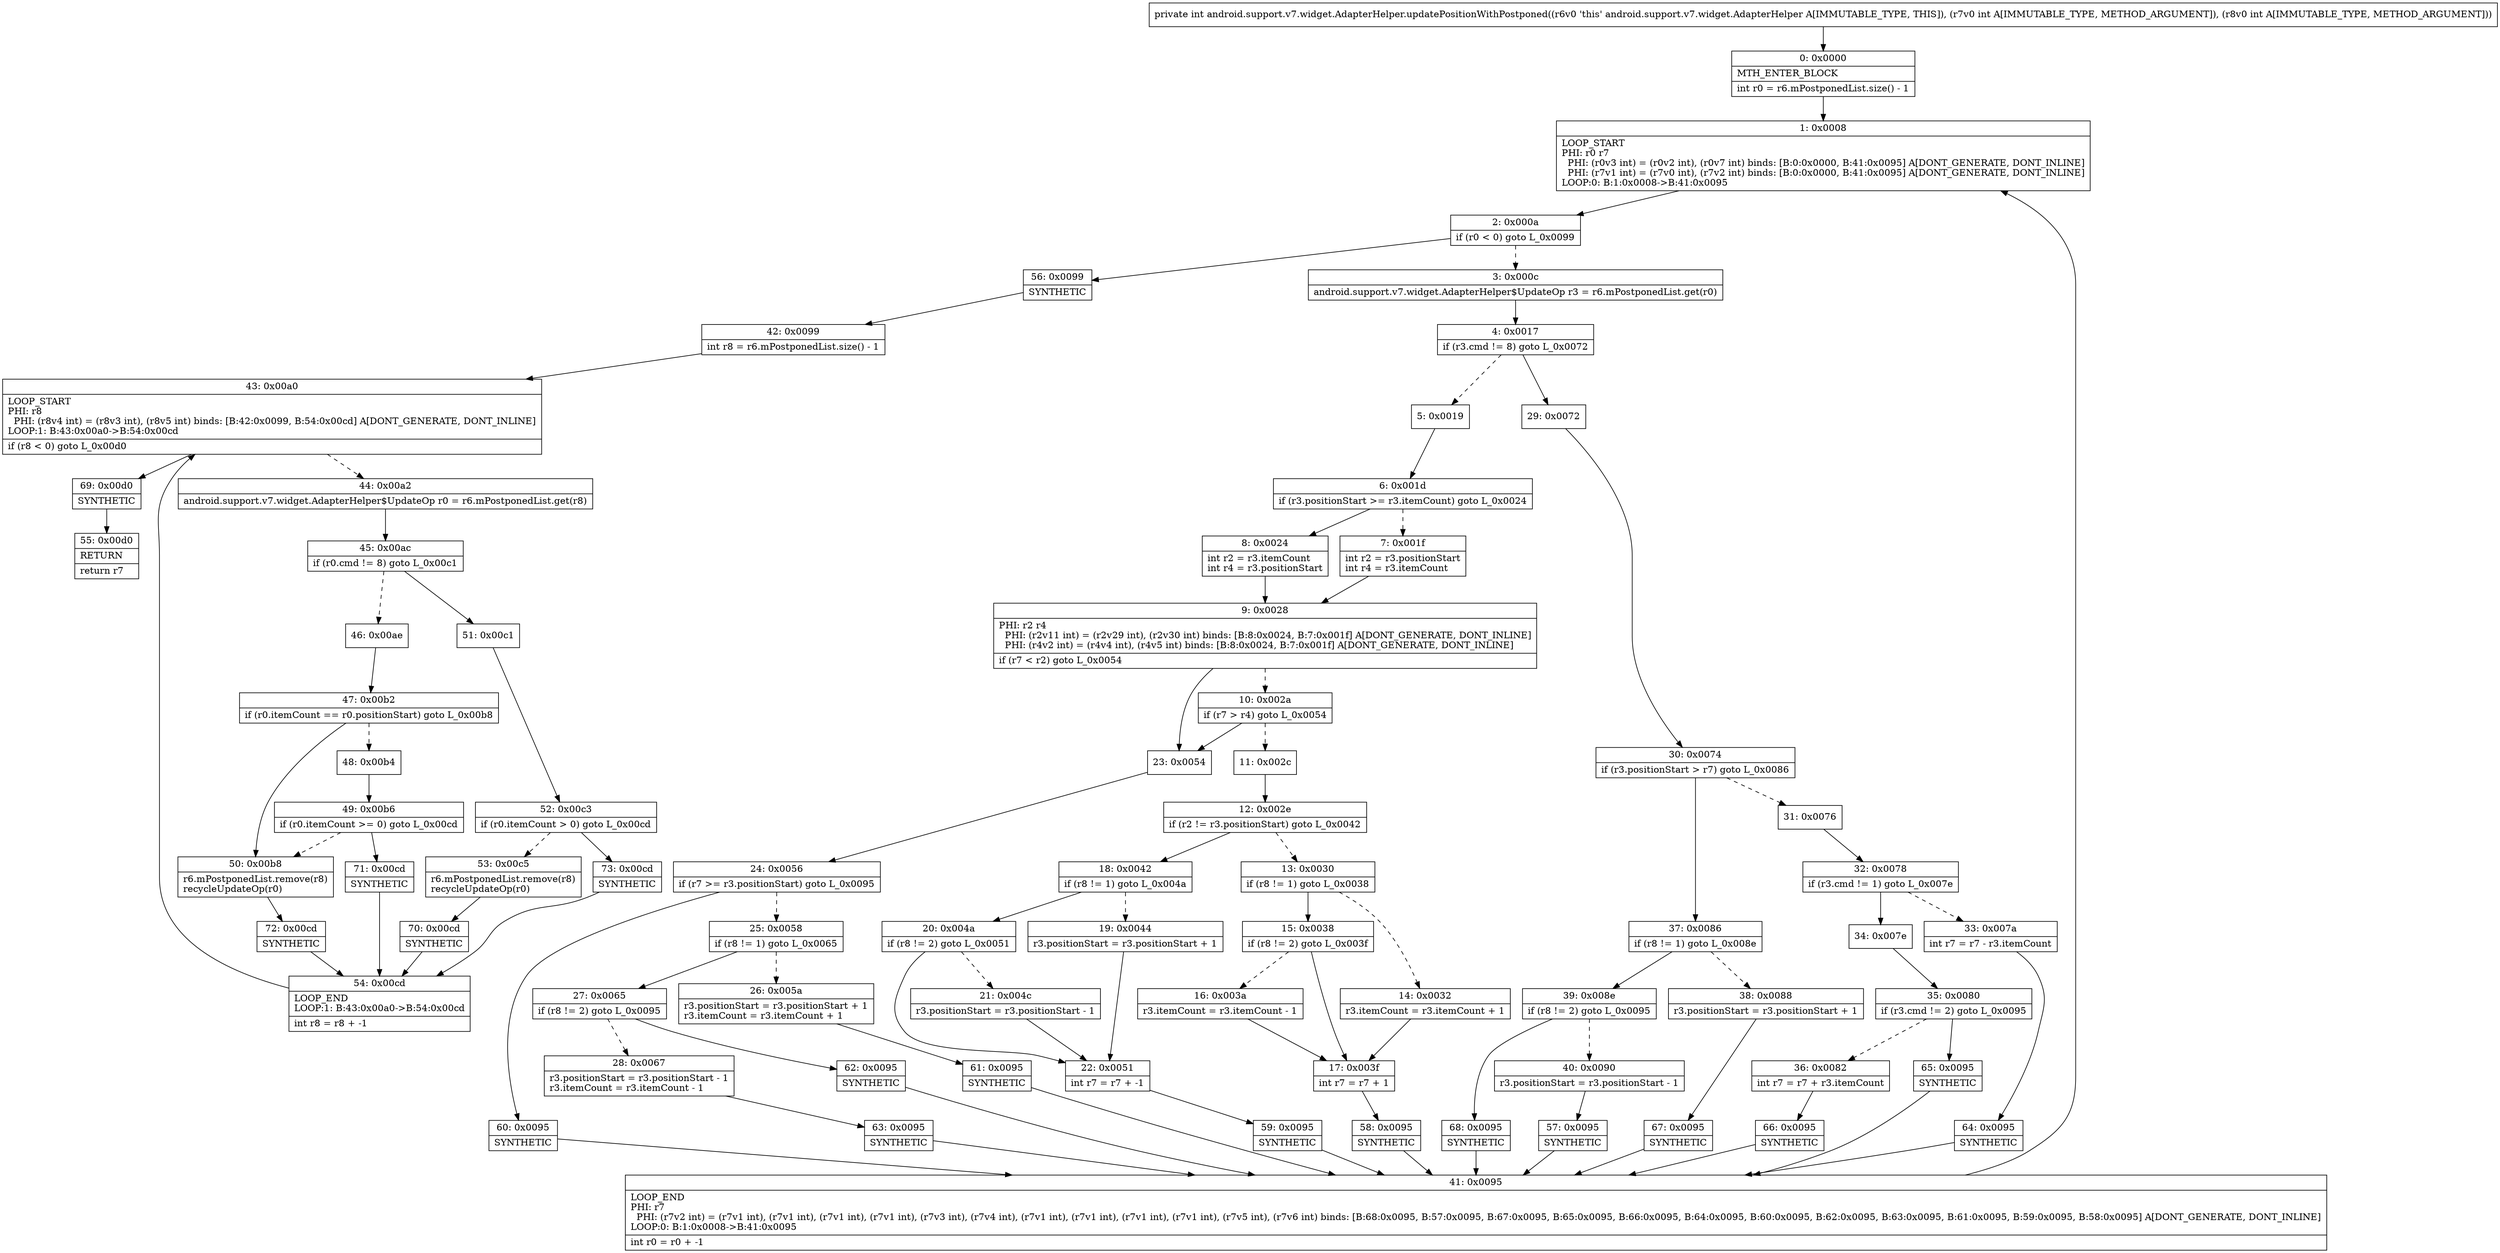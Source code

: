 digraph "CFG forandroid.support.v7.widget.AdapterHelper.updatePositionWithPostponed(II)I" {
Node_0 [shape=record,label="{0\:\ 0x0000|MTH_ENTER_BLOCK\l|int r0 = r6.mPostponedList.size() \- 1\l}"];
Node_1 [shape=record,label="{1\:\ 0x0008|LOOP_START\lPHI: r0 r7 \l  PHI: (r0v3 int) = (r0v2 int), (r0v7 int) binds: [B:0:0x0000, B:41:0x0095] A[DONT_GENERATE, DONT_INLINE]\l  PHI: (r7v1 int) = (r7v0 int), (r7v2 int) binds: [B:0:0x0000, B:41:0x0095] A[DONT_GENERATE, DONT_INLINE]\lLOOP:0: B:1:0x0008\-\>B:41:0x0095\l}"];
Node_2 [shape=record,label="{2\:\ 0x000a|if (r0 \< 0) goto L_0x0099\l}"];
Node_3 [shape=record,label="{3\:\ 0x000c|android.support.v7.widget.AdapterHelper$UpdateOp r3 = r6.mPostponedList.get(r0)\l}"];
Node_4 [shape=record,label="{4\:\ 0x0017|if (r3.cmd != 8) goto L_0x0072\l}"];
Node_5 [shape=record,label="{5\:\ 0x0019}"];
Node_6 [shape=record,label="{6\:\ 0x001d|if (r3.positionStart \>= r3.itemCount) goto L_0x0024\l}"];
Node_7 [shape=record,label="{7\:\ 0x001f|int r2 = r3.positionStart\lint r4 = r3.itemCount\l}"];
Node_8 [shape=record,label="{8\:\ 0x0024|int r2 = r3.itemCount\lint r4 = r3.positionStart\l}"];
Node_9 [shape=record,label="{9\:\ 0x0028|PHI: r2 r4 \l  PHI: (r2v11 int) = (r2v29 int), (r2v30 int) binds: [B:8:0x0024, B:7:0x001f] A[DONT_GENERATE, DONT_INLINE]\l  PHI: (r4v2 int) = (r4v4 int), (r4v5 int) binds: [B:8:0x0024, B:7:0x001f] A[DONT_GENERATE, DONT_INLINE]\l|if (r7 \< r2) goto L_0x0054\l}"];
Node_10 [shape=record,label="{10\:\ 0x002a|if (r7 \> r4) goto L_0x0054\l}"];
Node_11 [shape=record,label="{11\:\ 0x002c}"];
Node_12 [shape=record,label="{12\:\ 0x002e|if (r2 != r3.positionStart) goto L_0x0042\l}"];
Node_13 [shape=record,label="{13\:\ 0x0030|if (r8 != 1) goto L_0x0038\l}"];
Node_14 [shape=record,label="{14\:\ 0x0032|r3.itemCount = r3.itemCount + 1\l}"];
Node_15 [shape=record,label="{15\:\ 0x0038|if (r8 != 2) goto L_0x003f\l}"];
Node_16 [shape=record,label="{16\:\ 0x003a|r3.itemCount = r3.itemCount \- 1\l}"];
Node_17 [shape=record,label="{17\:\ 0x003f|int r7 = r7 + 1\l}"];
Node_18 [shape=record,label="{18\:\ 0x0042|if (r8 != 1) goto L_0x004a\l}"];
Node_19 [shape=record,label="{19\:\ 0x0044|r3.positionStart = r3.positionStart + 1\l}"];
Node_20 [shape=record,label="{20\:\ 0x004a|if (r8 != 2) goto L_0x0051\l}"];
Node_21 [shape=record,label="{21\:\ 0x004c|r3.positionStart = r3.positionStart \- 1\l}"];
Node_22 [shape=record,label="{22\:\ 0x0051|int r7 = r7 + \-1\l}"];
Node_23 [shape=record,label="{23\:\ 0x0054}"];
Node_24 [shape=record,label="{24\:\ 0x0056|if (r7 \>= r3.positionStart) goto L_0x0095\l}"];
Node_25 [shape=record,label="{25\:\ 0x0058|if (r8 != 1) goto L_0x0065\l}"];
Node_26 [shape=record,label="{26\:\ 0x005a|r3.positionStart = r3.positionStart + 1\lr3.itemCount = r3.itemCount + 1\l}"];
Node_27 [shape=record,label="{27\:\ 0x0065|if (r8 != 2) goto L_0x0095\l}"];
Node_28 [shape=record,label="{28\:\ 0x0067|r3.positionStart = r3.positionStart \- 1\lr3.itemCount = r3.itemCount \- 1\l}"];
Node_29 [shape=record,label="{29\:\ 0x0072}"];
Node_30 [shape=record,label="{30\:\ 0x0074|if (r3.positionStart \> r7) goto L_0x0086\l}"];
Node_31 [shape=record,label="{31\:\ 0x0076}"];
Node_32 [shape=record,label="{32\:\ 0x0078|if (r3.cmd != 1) goto L_0x007e\l}"];
Node_33 [shape=record,label="{33\:\ 0x007a|int r7 = r7 \- r3.itemCount\l}"];
Node_34 [shape=record,label="{34\:\ 0x007e}"];
Node_35 [shape=record,label="{35\:\ 0x0080|if (r3.cmd != 2) goto L_0x0095\l}"];
Node_36 [shape=record,label="{36\:\ 0x0082|int r7 = r7 + r3.itemCount\l}"];
Node_37 [shape=record,label="{37\:\ 0x0086|if (r8 != 1) goto L_0x008e\l}"];
Node_38 [shape=record,label="{38\:\ 0x0088|r3.positionStart = r3.positionStart + 1\l}"];
Node_39 [shape=record,label="{39\:\ 0x008e|if (r8 != 2) goto L_0x0095\l}"];
Node_40 [shape=record,label="{40\:\ 0x0090|r3.positionStart = r3.positionStart \- 1\l}"];
Node_41 [shape=record,label="{41\:\ 0x0095|LOOP_END\lPHI: r7 \l  PHI: (r7v2 int) = (r7v1 int), (r7v1 int), (r7v1 int), (r7v1 int), (r7v3 int), (r7v4 int), (r7v1 int), (r7v1 int), (r7v1 int), (r7v1 int), (r7v5 int), (r7v6 int) binds: [B:68:0x0095, B:57:0x0095, B:67:0x0095, B:65:0x0095, B:66:0x0095, B:64:0x0095, B:60:0x0095, B:62:0x0095, B:63:0x0095, B:61:0x0095, B:59:0x0095, B:58:0x0095] A[DONT_GENERATE, DONT_INLINE]\lLOOP:0: B:1:0x0008\-\>B:41:0x0095\l|int r0 = r0 + \-1\l}"];
Node_42 [shape=record,label="{42\:\ 0x0099|int r8 = r6.mPostponedList.size() \- 1\l}"];
Node_43 [shape=record,label="{43\:\ 0x00a0|LOOP_START\lPHI: r8 \l  PHI: (r8v4 int) = (r8v3 int), (r8v5 int) binds: [B:42:0x0099, B:54:0x00cd] A[DONT_GENERATE, DONT_INLINE]\lLOOP:1: B:43:0x00a0\-\>B:54:0x00cd\l|if (r8 \< 0) goto L_0x00d0\l}"];
Node_44 [shape=record,label="{44\:\ 0x00a2|android.support.v7.widget.AdapterHelper$UpdateOp r0 = r6.mPostponedList.get(r8)\l}"];
Node_45 [shape=record,label="{45\:\ 0x00ac|if (r0.cmd != 8) goto L_0x00c1\l}"];
Node_46 [shape=record,label="{46\:\ 0x00ae}"];
Node_47 [shape=record,label="{47\:\ 0x00b2|if (r0.itemCount == r0.positionStart) goto L_0x00b8\l}"];
Node_48 [shape=record,label="{48\:\ 0x00b4}"];
Node_49 [shape=record,label="{49\:\ 0x00b6|if (r0.itemCount \>= 0) goto L_0x00cd\l}"];
Node_50 [shape=record,label="{50\:\ 0x00b8|r6.mPostponedList.remove(r8)\lrecycleUpdateOp(r0)\l}"];
Node_51 [shape=record,label="{51\:\ 0x00c1}"];
Node_52 [shape=record,label="{52\:\ 0x00c3|if (r0.itemCount \> 0) goto L_0x00cd\l}"];
Node_53 [shape=record,label="{53\:\ 0x00c5|r6.mPostponedList.remove(r8)\lrecycleUpdateOp(r0)\l}"];
Node_54 [shape=record,label="{54\:\ 0x00cd|LOOP_END\lLOOP:1: B:43:0x00a0\-\>B:54:0x00cd\l|int r8 = r8 + \-1\l}"];
Node_55 [shape=record,label="{55\:\ 0x00d0|RETURN\l|return r7\l}"];
Node_56 [shape=record,label="{56\:\ 0x0099|SYNTHETIC\l}"];
Node_57 [shape=record,label="{57\:\ 0x0095|SYNTHETIC\l}"];
Node_58 [shape=record,label="{58\:\ 0x0095|SYNTHETIC\l}"];
Node_59 [shape=record,label="{59\:\ 0x0095|SYNTHETIC\l}"];
Node_60 [shape=record,label="{60\:\ 0x0095|SYNTHETIC\l}"];
Node_61 [shape=record,label="{61\:\ 0x0095|SYNTHETIC\l}"];
Node_62 [shape=record,label="{62\:\ 0x0095|SYNTHETIC\l}"];
Node_63 [shape=record,label="{63\:\ 0x0095|SYNTHETIC\l}"];
Node_64 [shape=record,label="{64\:\ 0x0095|SYNTHETIC\l}"];
Node_65 [shape=record,label="{65\:\ 0x0095|SYNTHETIC\l}"];
Node_66 [shape=record,label="{66\:\ 0x0095|SYNTHETIC\l}"];
Node_67 [shape=record,label="{67\:\ 0x0095|SYNTHETIC\l}"];
Node_68 [shape=record,label="{68\:\ 0x0095|SYNTHETIC\l}"];
Node_69 [shape=record,label="{69\:\ 0x00d0|SYNTHETIC\l}"];
Node_70 [shape=record,label="{70\:\ 0x00cd|SYNTHETIC\l}"];
Node_71 [shape=record,label="{71\:\ 0x00cd|SYNTHETIC\l}"];
Node_72 [shape=record,label="{72\:\ 0x00cd|SYNTHETIC\l}"];
Node_73 [shape=record,label="{73\:\ 0x00cd|SYNTHETIC\l}"];
MethodNode[shape=record,label="{private int android.support.v7.widget.AdapterHelper.updatePositionWithPostponed((r6v0 'this' android.support.v7.widget.AdapterHelper A[IMMUTABLE_TYPE, THIS]), (r7v0 int A[IMMUTABLE_TYPE, METHOD_ARGUMENT]), (r8v0 int A[IMMUTABLE_TYPE, METHOD_ARGUMENT])) }"];
MethodNode -> Node_0;
Node_0 -> Node_1;
Node_1 -> Node_2;
Node_2 -> Node_3[style=dashed];
Node_2 -> Node_56;
Node_3 -> Node_4;
Node_4 -> Node_5[style=dashed];
Node_4 -> Node_29;
Node_5 -> Node_6;
Node_6 -> Node_7[style=dashed];
Node_6 -> Node_8;
Node_7 -> Node_9;
Node_8 -> Node_9;
Node_9 -> Node_10[style=dashed];
Node_9 -> Node_23;
Node_10 -> Node_11[style=dashed];
Node_10 -> Node_23;
Node_11 -> Node_12;
Node_12 -> Node_13[style=dashed];
Node_12 -> Node_18;
Node_13 -> Node_14[style=dashed];
Node_13 -> Node_15;
Node_14 -> Node_17;
Node_15 -> Node_16[style=dashed];
Node_15 -> Node_17;
Node_16 -> Node_17;
Node_17 -> Node_58;
Node_18 -> Node_19[style=dashed];
Node_18 -> Node_20;
Node_19 -> Node_22;
Node_20 -> Node_21[style=dashed];
Node_20 -> Node_22;
Node_21 -> Node_22;
Node_22 -> Node_59;
Node_23 -> Node_24;
Node_24 -> Node_25[style=dashed];
Node_24 -> Node_60;
Node_25 -> Node_26[style=dashed];
Node_25 -> Node_27;
Node_26 -> Node_61;
Node_27 -> Node_28[style=dashed];
Node_27 -> Node_62;
Node_28 -> Node_63;
Node_29 -> Node_30;
Node_30 -> Node_31[style=dashed];
Node_30 -> Node_37;
Node_31 -> Node_32;
Node_32 -> Node_33[style=dashed];
Node_32 -> Node_34;
Node_33 -> Node_64;
Node_34 -> Node_35;
Node_35 -> Node_36[style=dashed];
Node_35 -> Node_65;
Node_36 -> Node_66;
Node_37 -> Node_38[style=dashed];
Node_37 -> Node_39;
Node_38 -> Node_67;
Node_39 -> Node_40[style=dashed];
Node_39 -> Node_68;
Node_40 -> Node_57;
Node_41 -> Node_1;
Node_42 -> Node_43;
Node_43 -> Node_44[style=dashed];
Node_43 -> Node_69;
Node_44 -> Node_45;
Node_45 -> Node_46[style=dashed];
Node_45 -> Node_51;
Node_46 -> Node_47;
Node_47 -> Node_48[style=dashed];
Node_47 -> Node_50;
Node_48 -> Node_49;
Node_49 -> Node_50[style=dashed];
Node_49 -> Node_71;
Node_50 -> Node_72;
Node_51 -> Node_52;
Node_52 -> Node_53[style=dashed];
Node_52 -> Node_73;
Node_53 -> Node_70;
Node_54 -> Node_43;
Node_56 -> Node_42;
Node_57 -> Node_41;
Node_58 -> Node_41;
Node_59 -> Node_41;
Node_60 -> Node_41;
Node_61 -> Node_41;
Node_62 -> Node_41;
Node_63 -> Node_41;
Node_64 -> Node_41;
Node_65 -> Node_41;
Node_66 -> Node_41;
Node_67 -> Node_41;
Node_68 -> Node_41;
Node_69 -> Node_55;
Node_70 -> Node_54;
Node_71 -> Node_54;
Node_72 -> Node_54;
Node_73 -> Node_54;
}

